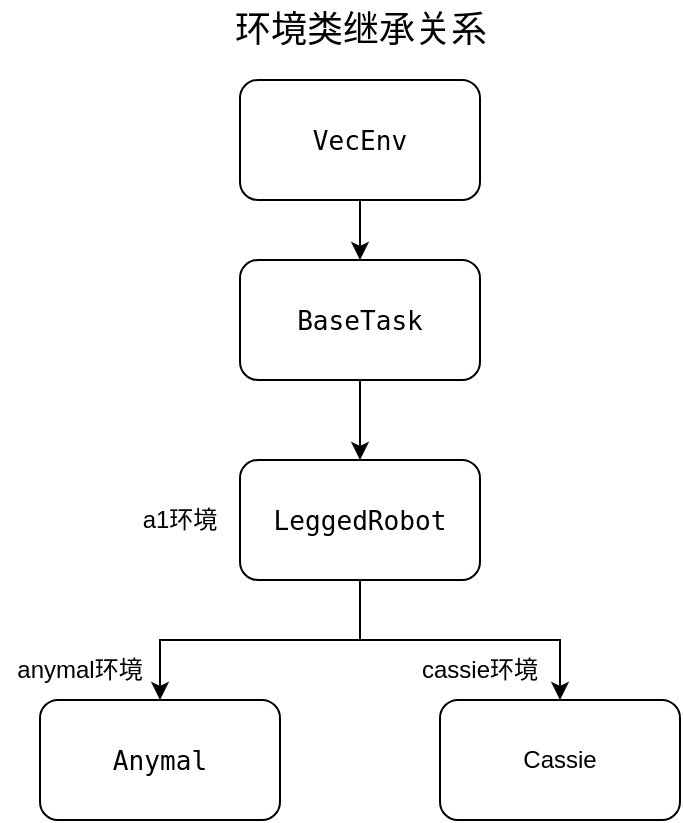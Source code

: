 <mxfile version="26.1.0">
  <diagram name="第 1 页" id="lFAaLo7huGlWTIp2Lcyf">
    <mxGraphModel dx="943" dy="542" grid="1" gridSize="10" guides="1" tooltips="1" connect="1" arrows="1" fold="1" page="1" pageScale="1" pageWidth="827" pageHeight="1169" math="0" shadow="0">
      <root>
        <mxCell id="0" />
        <mxCell id="1" parent="0" />
        <mxCell id="Xk9EZmTTloKpiQCqurxU-3" value="" style="edgeStyle=orthogonalEdgeStyle;rounded=0;orthogonalLoop=1;jettySize=auto;html=1;" edge="1" parent="1" source="Xk9EZmTTloKpiQCqurxU-1" target="Xk9EZmTTloKpiQCqurxU-2">
          <mxGeometry relative="1" as="geometry" />
        </mxCell>
        <mxCell id="Xk9EZmTTloKpiQCqurxU-1" value="&lt;div&gt;&lt;pre style=&quot;font-family: &amp;quot;JetBrains Mono&amp;quot;, monospace; font-size: 9.8pt;&quot;&gt;&lt;font style=&quot;color: rgb(0, 0, 0);&quot;&gt;VecEnv&lt;/font&gt;&lt;/pre&gt;&lt;/div&gt;" style="rounded=1;whiteSpace=wrap;html=1;" vertex="1" parent="1">
          <mxGeometry x="260" y="120" width="120" height="60" as="geometry" />
        </mxCell>
        <mxCell id="Xk9EZmTTloKpiQCqurxU-5" value="" style="edgeStyle=orthogonalEdgeStyle;rounded=0;orthogonalLoop=1;jettySize=auto;html=1;" edge="1" parent="1" source="Xk9EZmTTloKpiQCqurxU-2" target="Xk9EZmTTloKpiQCqurxU-4">
          <mxGeometry relative="1" as="geometry" />
        </mxCell>
        <mxCell id="Xk9EZmTTloKpiQCqurxU-2" value="&lt;div&gt;&lt;pre style=&quot;font-family: &amp;quot;JetBrains Mono&amp;quot;, monospace; font-size: 9.8pt;&quot;&gt;&lt;span&gt;&lt;font style=&quot;color: rgb(0, 0, 0);&quot;&gt;BaseTask&lt;/font&gt;&lt;/span&gt;&lt;/pre&gt;&lt;/div&gt;" style="whiteSpace=wrap;html=1;rounded=1;" vertex="1" parent="1">
          <mxGeometry x="260" y="210" width="120" height="60" as="geometry" />
        </mxCell>
        <mxCell id="Xk9EZmTTloKpiQCqurxU-9" value="" style="edgeStyle=orthogonalEdgeStyle;rounded=0;orthogonalLoop=1;jettySize=auto;html=1;" edge="1" parent="1" source="Xk9EZmTTloKpiQCqurxU-4" target="Xk9EZmTTloKpiQCqurxU-8">
          <mxGeometry relative="1" as="geometry" />
        </mxCell>
        <mxCell id="Xk9EZmTTloKpiQCqurxU-12" value="" style="edgeStyle=orthogonalEdgeStyle;rounded=0;orthogonalLoop=1;jettySize=auto;html=1;" edge="1" parent="1" source="Xk9EZmTTloKpiQCqurxU-4" target="Xk9EZmTTloKpiQCqurxU-11">
          <mxGeometry relative="1" as="geometry" />
        </mxCell>
        <mxCell id="Xk9EZmTTloKpiQCqurxU-4" value="&lt;div style=&quot;&quot;&gt;&lt;pre style=&quot;font-family: &amp;quot;JetBrains Mono&amp;quot;, monospace; font-size: 9.8pt;&quot;&gt;&lt;span&gt;&lt;font style=&quot;color: rgb(0, 0, 0);&quot;&gt;LeggedRobot&lt;/font&gt;&lt;/span&gt;&lt;/pre&gt;&lt;/div&gt;" style="whiteSpace=wrap;html=1;rounded=1;" vertex="1" parent="1">
          <mxGeometry x="260" y="310" width="120" height="60" as="geometry" />
        </mxCell>
        <mxCell id="Xk9EZmTTloKpiQCqurxU-6" value="&lt;font style=&quot;font-size: 18px;&quot;&gt;环境类继承关系&lt;/font&gt;" style="text;strokeColor=none;align=center;fillColor=none;html=1;verticalAlign=middle;whiteSpace=wrap;rounded=0;" vertex="1" parent="1">
          <mxGeometry x="252.5" y="80" width="135" height="30" as="geometry" />
        </mxCell>
        <mxCell id="Xk9EZmTTloKpiQCqurxU-7" value="a1环境" style="text;strokeColor=none;align=center;fillColor=none;html=1;verticalAlign=middle;whiteSpace=wrap;rounded=0;" vertex="1" parent="1">
          <mxGeometry x="200" y="325" width="60" height="30" as="geometry" />
        </mxCell>
        <mxCell id="Xk9EZmTTloKpiQCqurxU-8" value="&lt;div style=&quot;&quot;&gt;&lt;pre style=&quot;font-family: &amp;quot;JetBrains Mono&amp;quot;, monospace; font-size: 9.8pt;&quot;&gt;&lt;span&gt;&lt;font style=&quot;color: rgb(0, 0, 0);&quot;&gt;Anymal&lt;/font&gt;&lt;/span&gt;&lt;/pre&gt;&lt;/div&gt;" style="whiteSpace=wrap;html=1;rounded=1;" vertex="1" parent="1">
          <mxGeometry x="160" y="430" width="120" height="60" as="geometry" />
        </mxCell>
        <mxCell id="Xk9EZmTTloKpiQCqurxU-10" value="anymal环境" style="text;strokeColor=none;align=center;fillColor=none;html=1;verticalAlign=middle;whiteSpace=wrap;rounded=0;" vertex="1" parent="1">
          <mxGeometry x="140" y="400" width="80" height="30" as="geometry" />
        </mxCell>
        <mxCell id="Xk9EZmTTloKpiQCqurxU-11" value="Cassie" style="whiteSpace=wrap;html=1;rounded=1;" vertex="1" parent="1">
          <mxGeometry x="360" y="430" width="120" height="60" as="geometry" />
        </mxCell>
        <mxCell id="Xk9EZmTTloKpiQCqurxU-13" value="cassie环境" style="text;strokeColor=none;align=center;fillColor=none;html=1;verticalAlign=middle;whiteSpace=wrap;rounded=0;" vertex="1" parent="1">
          <mxGeometry x="340" y="400" width="80" height="30" as="geometry" />
        </mxCell>
      </root>
    </mxGraphModel>
  </diagram>
</mxfile>
